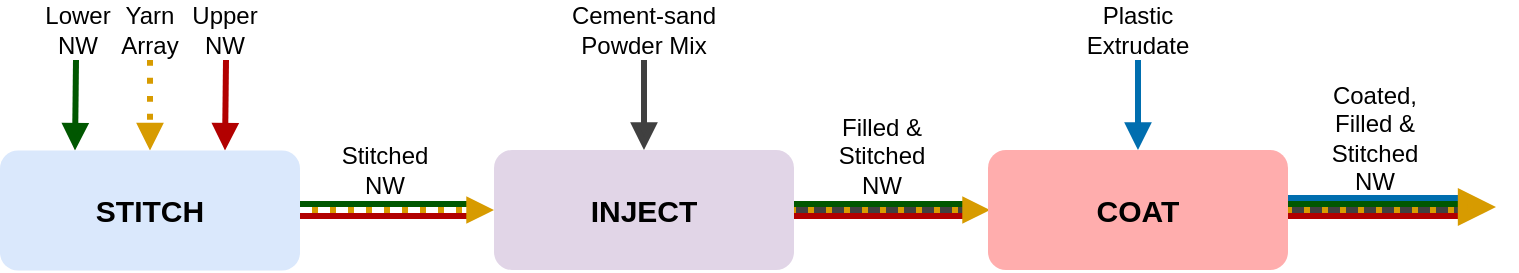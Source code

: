 <mxfile version="13.0.3" type="device" pages="2"><diagram id="C5RBs43oDa-KdzZeNtuy" name="Overview"><mxGraphModel dx="959" dy="566" grid="0" gridSize="10" guides="1" tooltips="1" connect="1" arrows="1" fold="1" page="1" pageScale="1" pageWidth="800" pageHeight="200" math="0" shadow="0"><root><mxCell id="WIyWlLk6GJQsqaUBKTNV-0"/><mxCell id="WIyWlLk6GJQsqaUBKTNV-1" parent="WIyWlLk6GJQsqaUBKTNV-0"/><mxCell id="QAqoS6tAWTDvXY8V837j-298" value="" style="group" parent="WIyWlLk6GJQsqaUBKTNV-1" vertex="1" connectable="0"><mxGeometry x="418" y="132" width="103" height="6" as="geometry"/></mxCell><mxCell id="QAqoS6tAWTDvXY8V837j-37" value="" style="endArrow=none;html=1;strokeWidth=3;strokeColor=#404040;" parent="QAqoS6tAWTDvXY8V837j-298" edge="1"><mxGeometry width="50" height="50" relative="1" as="geometry"><mxPoint y="3" as="sourcePoint"/><mxPoint x="91" y="3" as="targetPoint"/></mxGeometry></mxCell><mxCell id="QAqoS6tAWTDvXY8V837j-33" value="" style="endArrow=none;html=1;strokeColor=#005700;fillColor=#e51400;strokeWidth=3;" parent="QAqoS6tAWTDvXY8V837j-298" edge="1"><mxGeometry width="50" height="50" relative="1" as="geometry"><mxPoint x="2" as="sourcePoint"/><mxPoint x="92" as="targetPoint"/></mxGeometry></mxCell><mxCell id="QAqoS6tAWTDvXY8V837j-34" value="" style="endArrow=none;html=1;strokeColor=#B20000;fillColor=#008a00;strokeWidth=3;" parent="QAqoS6tAWTDvXY8V837j-298" edge="1"><mxGeometry width="50" height="50" relative="1" as="geometry"><mxPoint x="2" y="6" as="sourcePoint"/><mxPoint x="92" y="6" as="targetPoint"/></mxGeometry></mxCell><mxCell id="QAqoS6tAWTDvXY8V837j-35" value="" style="endArrow=block;html=1;strokeColor=#d79b00;strokeWidth=3;endFill=1;fillColor=#ffe6cc;dashed=1;dashPattern=1 2;" parent="QAqoS6tAWTDvXY8V837j-298" edge="1"><mxGeometry width="50" height="50" relative="1" as="geometry"><mxPoint x="3" y="3" as="sourcePoint"/><mxPoint x="103" y="3" as="targetPoint"/></mxGeometry></mxCell><mxCell id="QAqoS6tAWTDvXY8V837j-7" value="" style="curved=1;endArrow=block;html=1;entryX=0.75;entryY=0;entryDx=0;entryDy=0;fillColor=#e51400;strokeColor=#B20000;strokeWidth=3;endFill=1;" parent="WIyWlLk6GJQsqaUBKTNV-1" target="QAqoS6tAWTDvXY8V837j-0" edge="1"><mxGeometry width="50" height="50" relative="1" as="geometry"><mxPoint x="139" y="60" as="sourcePoint"/><mxPoint x="-37" y="135" as="targetPoint"/><Array as="points"/></mxGeometry></mxCell><mxCell id="QAqoS6tAWTDvXY8V837j-8" value="" style="curved=1;endArrow=block;html=1;entryX=0.5;entryY=0;entryDx=0;entryDy=0;strokeWidth=3;fillColor=#ffe6cc;strokeColor=#D79B00;endFill=1;dashed=1;dashPattern=1 2;" parent="WIyWlLk6GJQsqaUBKTNV-1" target="QAqoS6tAWTDvXY8V837j-0" edge="1"><mxGeometry width="50" height="50" relative="1" as="geometry"><mxPoint x="101" y="60" as="sourcePoint"/><mxPoint x="23" y="140" as="targetPoint"/><Array as="points"/></mxGeometry></mxCell><mxCell id="QAqoS6tAWTDvXY8V837j-13" value="" style="curved=1;endArrow=block;html=1;entryX=0.25;entryY=0;entryDx=0;entryDy=0;strokeWidth=3;fillColor=#008a00;strokeColor=#005700;endFill=1;" parent="WIyWlLk6GJQsqaUBKTNV-1" target="QAqoS6tAWTDvXY8V837j-0" edge="1"><mxGeometry width="50" height="50" relative="1" as="geometry"><mxPoint x="64" y="60" as="sourcePoint"/><mxPoint x="63" y="145" as="targetPoint"/><Array as="points"/></mxGeometry></mxCell><mxCell id="QAqoS6tAWTDvXY8V837j-26" value="" style="curved=1;endArrow=block;html=1;strokeWidth=3;entryX=0.5;entryY=0;entryDx=0;entryDy=0;endFill=1;fillColor=#f5f5f5;strokeColor=#404040;" parent="WIyWlLk6GJQsqaUBKTNV-1" target="QAqoS6tAWTDvXY8V837j-14" edge="1"><mxGeometry width="50" height="50" relative="1" as="geometry"><mxPoint x="348" y="60" as="sourcePoint"/><mxPoint x="223" y="45" as="targetPoint"/><Array as="points"/></mxGeometry></mxCell><mxCell id="QAqoS6tAWTDvXY8V837j-52" value="" style="curved=1;endArrow=block;html=1;strokeWidth=3;entryX=0.5;entryY=0;entryDx=0;entryDy=0;endFill=1;fillColor=#1ba1e2;strokeColor=#006EAF;" parent="WIyWlLk6GJQsqaUBKTNV-1" target="QAqoS6tAWTDvXY8V837j-50" edge="1"><mxGeometry width="50" height="50" relative="1" as="geometry"><mxPoint x="595" y="60" as="sourcePoint"/><mxPoint x="520" y="120" as="targetPoint"/><Array as="points"/></mxGeometry></mxCell><mxCell id="QAqoS6tAWTDvXY8V837j-14" value="&lt;b style=&quot;font-size: 15px&quot;&gt;INJECT&lt;/b&gt;" style="rounded=1;whiteSpace=wrap;html=1;fillColor=#e1d5e7;strokeColor=none;fontSize=15;" parent="WIyWlLk6GJQsqaUBKTNV-1" vertex="1"><mxGeometry x="273" y="105" width="150" height="60" as="geometry"/></mxCell><mxCell id="QAqoS6tAWTDvXY8V837j-172" value="Lower&lt;br&gt;NW" style="text;html=1;strokeColor=none;fillColor=none;align=center;verticalAlign=middle;whiteSpace=wrap;rounded=0;shadow=0;dashed=1;comic=0;fontSize=12;" parent="WIyWlLk6GJQsqaUBKTNV-1" vertex="1"><mxGeometry x="45" y="35" width="40" height="20" as="geometry"/></mxCell><mxCell id="QAqoS6tAWTDvXY8V837j-173" value="Yarn&lt;br&gt;Array" style="text;html=1;strokeColor=none;fillColor=none;align=center;verticalAlign=middle;whiteSpace=wrap;rounded=0;shadow=0;dashed=1;comic=0;fontSize=12;" parent="WIyWlLk6GJQsqaUBKTNV-1" vertex="1"><mxGeometry x="81" y="35" width="40" height="20" as="geometry"/></mxCell><mxCell id="QAqoS6tAWTDvXY8V837j-175" value="Stitched&lt;br&gt;NW" style="text;html=1;strokeColor=none;fillColor=#ffffff;align=center;verticalAlign=middle;whiteSpace=wrap;rounded=0;shadow=0;dashed=1;comic=0;fontSize=12;" parent="WIyWlLk6GJQsqaUBKTNV-1" vertex="1"><mxGeometry x="194.5" y="108.5" width="47" height="13.5" as="geometry"/></mxCell><mxCell id="QAqoS6tAWTDvXY8V837j-176" value="Plastic&lt;br&gt;Extrudate" style="text;html=1;strokeColor=none;fillColor=none;align=center;verticalAlign=middle;whiteSpace=wrap;rounded=0;shadow=0;dashed=1;comic=0;fontSize=12;" parent="WIyWlLk6GJQsqaUBKTNV-1" vertex="1"><mxGeometry x="575" y="35" width="40" height="20" as="geometry"/></mxCell><mxCell id="QAqoS6tAWTDvXY8V837j-179" value="Cement-sand&lt;br&gt;Powder Mix" style="text;html=1;strokeColor=none;fillColor=#ffffff;align=center;verticalAlign=middle;whiteSpace=wrap;rounded=0;shadow=0;dashed=1;comic=0;fontSize=12;" parent="WIyWlLk6GJQsqaUBKTNV-1" vertex="1"><mxGeometry x="298" y="35" width="100" height="20" as="geometry"/></mxCell><mxCell id="QAqoS6tAWTDvXY8V837j-182" value="Upper&lt;br&gt;NW" style="text;html=1;strokeColor=none;fillColor=none;align=center;verticalAlign=middle;whiteSpace=wrap;rounded=0;shadow=0;dashed=1;comic=0;fontSize=12;" parent="WIyWlLk6GJQsqaUBKTNV-1" vertex="1"><mxGeometry x="119" y="35" width="39" height="20" as="geometry"/></mxCell><mxCell id="QAqoS6tAWTDvXY8V837j-188" value="Filled &amp;amp;&lt;br&gt;Stitched&lt;br&gt;NW" style="text;html=1;strokeColor=none;fillColor=#ffffff;align=center;verticalAlign=middle;whiteSpace=wrap;rounded=0;shadow=0;dashed=1;comic=0;fontSize=12;" parent="WIyWlLk6GJQsqaUBKTNV-1" vertex="1"><mxGeometry x="442.5" y="101.25" width="48" height="13.5" as="geometry"/></mxCell><mxCell id="QAqoS6tAWTDvXY8V837j-189" value="Coated,&lt;br&gt;Filled &amp;amp;&lt;br&gt;Stitched&lt;br&gt;NW" style="text;html=1;strokeColor=none;fillColor=#ffffff;align=center;verticalAlign=middle;whiteSpace=wrap;rounded=0;shadow=0;dashed=1;comic=0;fontSize=12;" parent="WIyWlLk6GJQsqaUBKTNV-1" vertex="1"><mxGeometry x="690" y="88.5" width="47" height="20" as="geometry"/></mxCell><mxCell id="QAqoS6tAWTDvXY8V837j-293" value="" style="group" parent="WIyWlLk6GJQsqaUBKTNV-1" vertex="1" connectable="0"><mxGeometry x="173" y="132" width="100" height="6" as="geometry"/></mxCell><mxCell id="QAqoS6tAWTDvXY8V837j-23" value="" style="endArrow=none;html=1;strokeColor=#005700;fillColor=#e51400;strokeWidth=3;" parent="QAqoS6tAWTDvXY8V837j-293" edge="1"><mxGeometry width="50" height="50" relative="1" as="geometry"><mxPoint as="sourcePoint"/><mxPoint x="90" as="targetPoint"/></mxGeometry></mxCell><mxCell id="QAqoS6tAWTDvXY8V837j-25" value="" style="endArrow=none;html=1;strokeColor=#B20000;fillColor=#008a00;strokeWidth=3;" parent="QAqoS6tAWTDvXY8V837j-293" edge="1"><mxGeometry width="50" height="50" relative="1" as="geometry"><mxPoint y="6" as="sourcePoint"/><mxPoint x="90" y="6" as="targetPoint"/></mxGeometry></mxCell><mxCell id="QAqoS6tAWTDvXY8V837j-22" value="" style="endArrow=block;html=1;strokeColor=#d79b00;strokeWidth=3;endFill=1;fillColor=#ffe6cc;dashed=1;dashPattern=1 2;" parent="QAqoS6tAWTDvXY8V837j-293" edge="1"><mxGeometry width="50" height="50" relative="1" as="geometry"><mxPoint y="3" as="sourcePoint"/><mxPoint x="100" y="3" as="targetPoint"/></mxGeometry></mxCell><mxCell id="QAqoS6tAWTDvXY8V837j-0" value="&lt;b style=&quot;font-size: 15px&quot;&gt;STITCH&lt;/b&gt;" style="rounded=1;whiteSpace=wrap;html=1;fillColor=#dae8fc;strokeColor=none;gradientColor=none;fontSize=15;" parent="WIyWlLk6GJQsqaUBKTNV-1" vertex="1"><mxGeometry x="26" y="105.25" width="150" height="60" as="geometry"/></mxCell><mxCell id="QAqoS6tAWTDvXY8V837j-299" value="" style="group" parent="WIyWlLk6GJQsqaUBKTNV-1" vertex="1" connectable="0"><mxGeometry x="666" y="129" width="108" height="9" as="geometry"/></mxCell><mxCell id="QAqoS6tAWTDvXY8V837j-95" value="" style="endArrow=none;html=1;strokeWidth=3;fillColor=#1ba1e2;strokeColor=#006EAF;" parent="QAqoS6tAWTDvXY8V837j-299" edge="1"><mxGeometry width="50" height="50" relative="1" as="geometry"><mxPoint x="3" as="sourcePoint"/><mxPoint x="93" as="targetPoint"/></mxGeometry></mxCell><mxCell id="QAqoS6tAWTDvXY8V837j-97" value="" style="endArrow=none;html=1;strokeWidth=3;strokeColor=#404040;" parent="QAqoS6tAWTDvXY8V837j-299" edge="1"><mxGeometry width="50" height="50" relative="1" as="geometry"><mxPoint y="6" as="sourcePoint"/><mxPoint x="93" y="6" as="targetPoint"/></mxGeometry></mxCell><mxCell id="QAqoS6tAWTDvXY8V837j-101" value="" style="endArrow=none;html=1;strokeColor=#005700;fillColor=#e51400;strokeWidth=3;" parent="QAqoS6tAWTDvXY8V837j-299" edge="1"><mxGeometry width="50" height="50" relative="1" as="geometry"><mxPoint x="3" y="3" as="sourcePoint"/><mxPoint x="93" y="3" as="targetPoint"/></mxGeometry></mxCell><mxCell id="QAqoS6tAWTDvXY8V837j-102" value="" style="endArrow=none;html=1;strokeColor=#B20000;fillColor=#008a00;strokeWidth=3;" parent="QAqoS6tAWTDvXY8V837j-299" edge="1"><mxGeometry width="50" height="50" relative="1" as="geometry"><mxPoint x="3" y="9" as="sourcePoint"/><mxPoint x="93" y="9" as="targetPoint"/></mxGeometry></mxCell><mxCell id="QAqoS6tAWTDvXY8V837j-103" value="" style="endArrow=none;html=1;strokeColor=#d79b00;strokeWidth=3;endFill=0;fillColor=#ffe6cc;dashed=1;dashPattern=1 2;" parent="QAqoS6tAWTDvXY8V837j-299" edge="1"><mxGeometry width="50" height="50" relative="1" as="geometry"><mxPoint x="3" y="6" as="sourcePoint"/><mxPoint x="92" y="6" as="targetPoint"/></mxGeometry></mxCell><mxCell id="QAqoS6tAWTDvXY8V837j-68" value="" style="endArrow=block;html=1;dashed=1;dashPattern=1 2;strokeColor=#d79b00;strokeWidth=5;endFill=1;fillColor=#ffe6cc;" parent="QAqoS6tAWTDvXY8V837j-299" edge="1"><mxGeometry width="50" height="50" relative="1" as="geometry"><mxPoint x="98" y="4.5" as="sourcePoint"/><mxPoint x="108" y="4.5" as="targetPoint"/></mxGeometry></mxCell><mxCell id="QAqoS6tAWTDvXY8V837j-50" value="&lt;b style=&quot;font-size: 15px&quot;&gt;COAT&lt;/b&gt;" style="rounded=1;whiteSpace=wrap;html=1;fillColor=#FFADAD;strokeColor=none;comic=0;shadow=0;fontSize=15;" parent="WIyWlLk6GJQsqaUBKTNV-1" vertex="1"><mxGeometry x="520" y="105" width="150" height="60" as="geometry"/></mxCell></root></mxGraphModel></diagram><diagram id="B9yr6qbMrnNfz24CuDGT" name="process_tree"><mxGraphModel dx="411" dy="323" grid="1" gridSize="10" guides="1" tooltips="1" connect="1" arrows="1" fold="1" page="1" pageScale="1" pageWidth="1100" pageHeight="300" math="0" shadow="0"><root><mxCell id="uXdikdqTZAAOzFJxmOi9-0"/><mxCell id="uXdikdqTZAAOzFJxmOi9-1" parent="uXdikdqTZAAOzFJxmOi9-0"/><mxCell id="uXdikdqTZAAOzFJxmOi9-31" value="" style="group" vertex="1" connectable="0" parent="uXdikdqTZAAOzFJxmOi9-1"><mxGeometry x="332" y="135.5" width="108" height="9" as="geometry"/></mxCell><mxCell id="uXdikdqTZAAOzFJxmOi9-32" value="" style="endArrow=none;html=1;strokeWidth=3;fillColor=#1ba1e2;strokeColor=#006EAF;" edge="1" parent="uXdikdqTZAAOzFJxmOi9-31"><mxGeometry width="50" height="50" relative="1" as="geometry"><mxPoint x="3" as="sourcePoint"/><mxPoint x="93" as="targetPoint"/></mxGeometry></mxCell><mxCell id="uXdikdqTZAAOzFJxmOi9-33" value="" style="endArrow=none;html=1;strokeWidth=3;strokeColor=#404040;" edge="1" parent="uXdikdqTZAAOzFJxmOi9-31"><mxGeometry width="50" height="50" relative="1" as="geometry"><mxPoint y="6" as="sourcePoint"/><mxPoint x="93" y="6" as="targetPoint"/></mxGeometry></mxCell><mxCell id="uXdikdqTZAAOzFJxmOi9-34" value="" style="endArrow=none;html=1;strokeColor=#005700;fillColor=#e51400;strokeWidth=3;" edge="1" parent="uXdikdqTZAAOzFJxmOi9-31"><mxGeometry width="50" height="50" relative="1" as="geometry"><mxPoint x="3" y="3" as="sourcePoint"/><mxPoint x="93" y="3" as="targetPoint"/></mxGeometry></mxCell><mxCell id="uXdikdqTZAAOzFJxmOi9-35" value="" style="endArrow=none;html=1;strokeColor=#B20000;fillColor=#008a00;strokeWidth=3;" edge="1" parent="uXdikdqTZAAOzFJxmOi9-31"><mxGeometry width="50" height="50" relative="1" as="geometry"><mxPoint x="3" y="9" as="sourcePoint"/><mxPoint x="93" y="9" as="targetPoint"/></mxGeometry></mxCell><mxCell id="uXdikdqTZAAOzFJxmOi9-36" value="" style="endArrow=none;html=1;strokeColor=#d79b00;strokeWidth=3;endFill=0;fillColor=#ffe6cc;dashed=1;dashPattern=1 2;" edge="1" parent="uXdikdqTZAAOzFJxmOi9-31"><mxGeometry width="50" height="50" relative="1" as="geometry"><mxPoint x="3" y="6" as="sourcePoint"/><mxPoint x="92" y="6" as="targetPoint"/></mxGeometry></mxCell><mxCell id="uXdikdqTZAAOzFJxmOi9-37" value="" style="endArrow=block;html=1;dashed=1;dashPattern=1 2;strokeColor=#d79b00;strokeWidth=5;endFill=1;fillColor=#ffe6cc;" edge="1" parent="uXdikdqTZAAOzFJxmOi9-31"><mxGeometry width="50" height="50" relative="1" as="geometry"><mxPoint x="98" y="4.5" as="sourcePoint"/><mxPoint x="108" y="4.5" as="targetPoint"/></mxGeometry></mxCell><mxCell id="uXdikdqTZAAOzFJxmOi9-38" value="Destructive Testing" style="rounded=1;whiteSpace=wrap;html=1;" vertex="1" parent="uXdikdqTZAAOzFJxmOi9-1"><mxGeometry x="440" y="110" width="120" height="60" as="geometry"/></mxCell></root></mxGraphModel></diagram></mxfile>